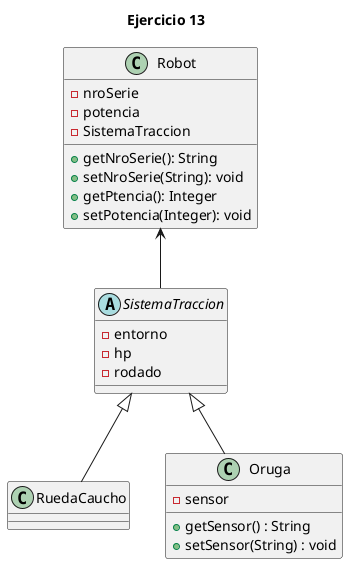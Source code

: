 @startuml

title **Ejercicio 13 **

class Robot{
   - nroSerie
   - potencia
   - SistemaTraccion

   + getNroSerie(): String  
   + setNroSerie(String): void
   + getPtencia(): Integer 
   + setPotencia(Integer): void


}

Robot <-- SistemaTraccion

abstract SistemaTraccion{
   - entorno 
   - hp 
   - rodado


}

class RuedaCaucho extends SistemaTraccion{
     
}

class Oruga extends SistemaTraccion{
   - sensor 

   + getSensor() : String
   + setSensor(String) : void
}
@enduml